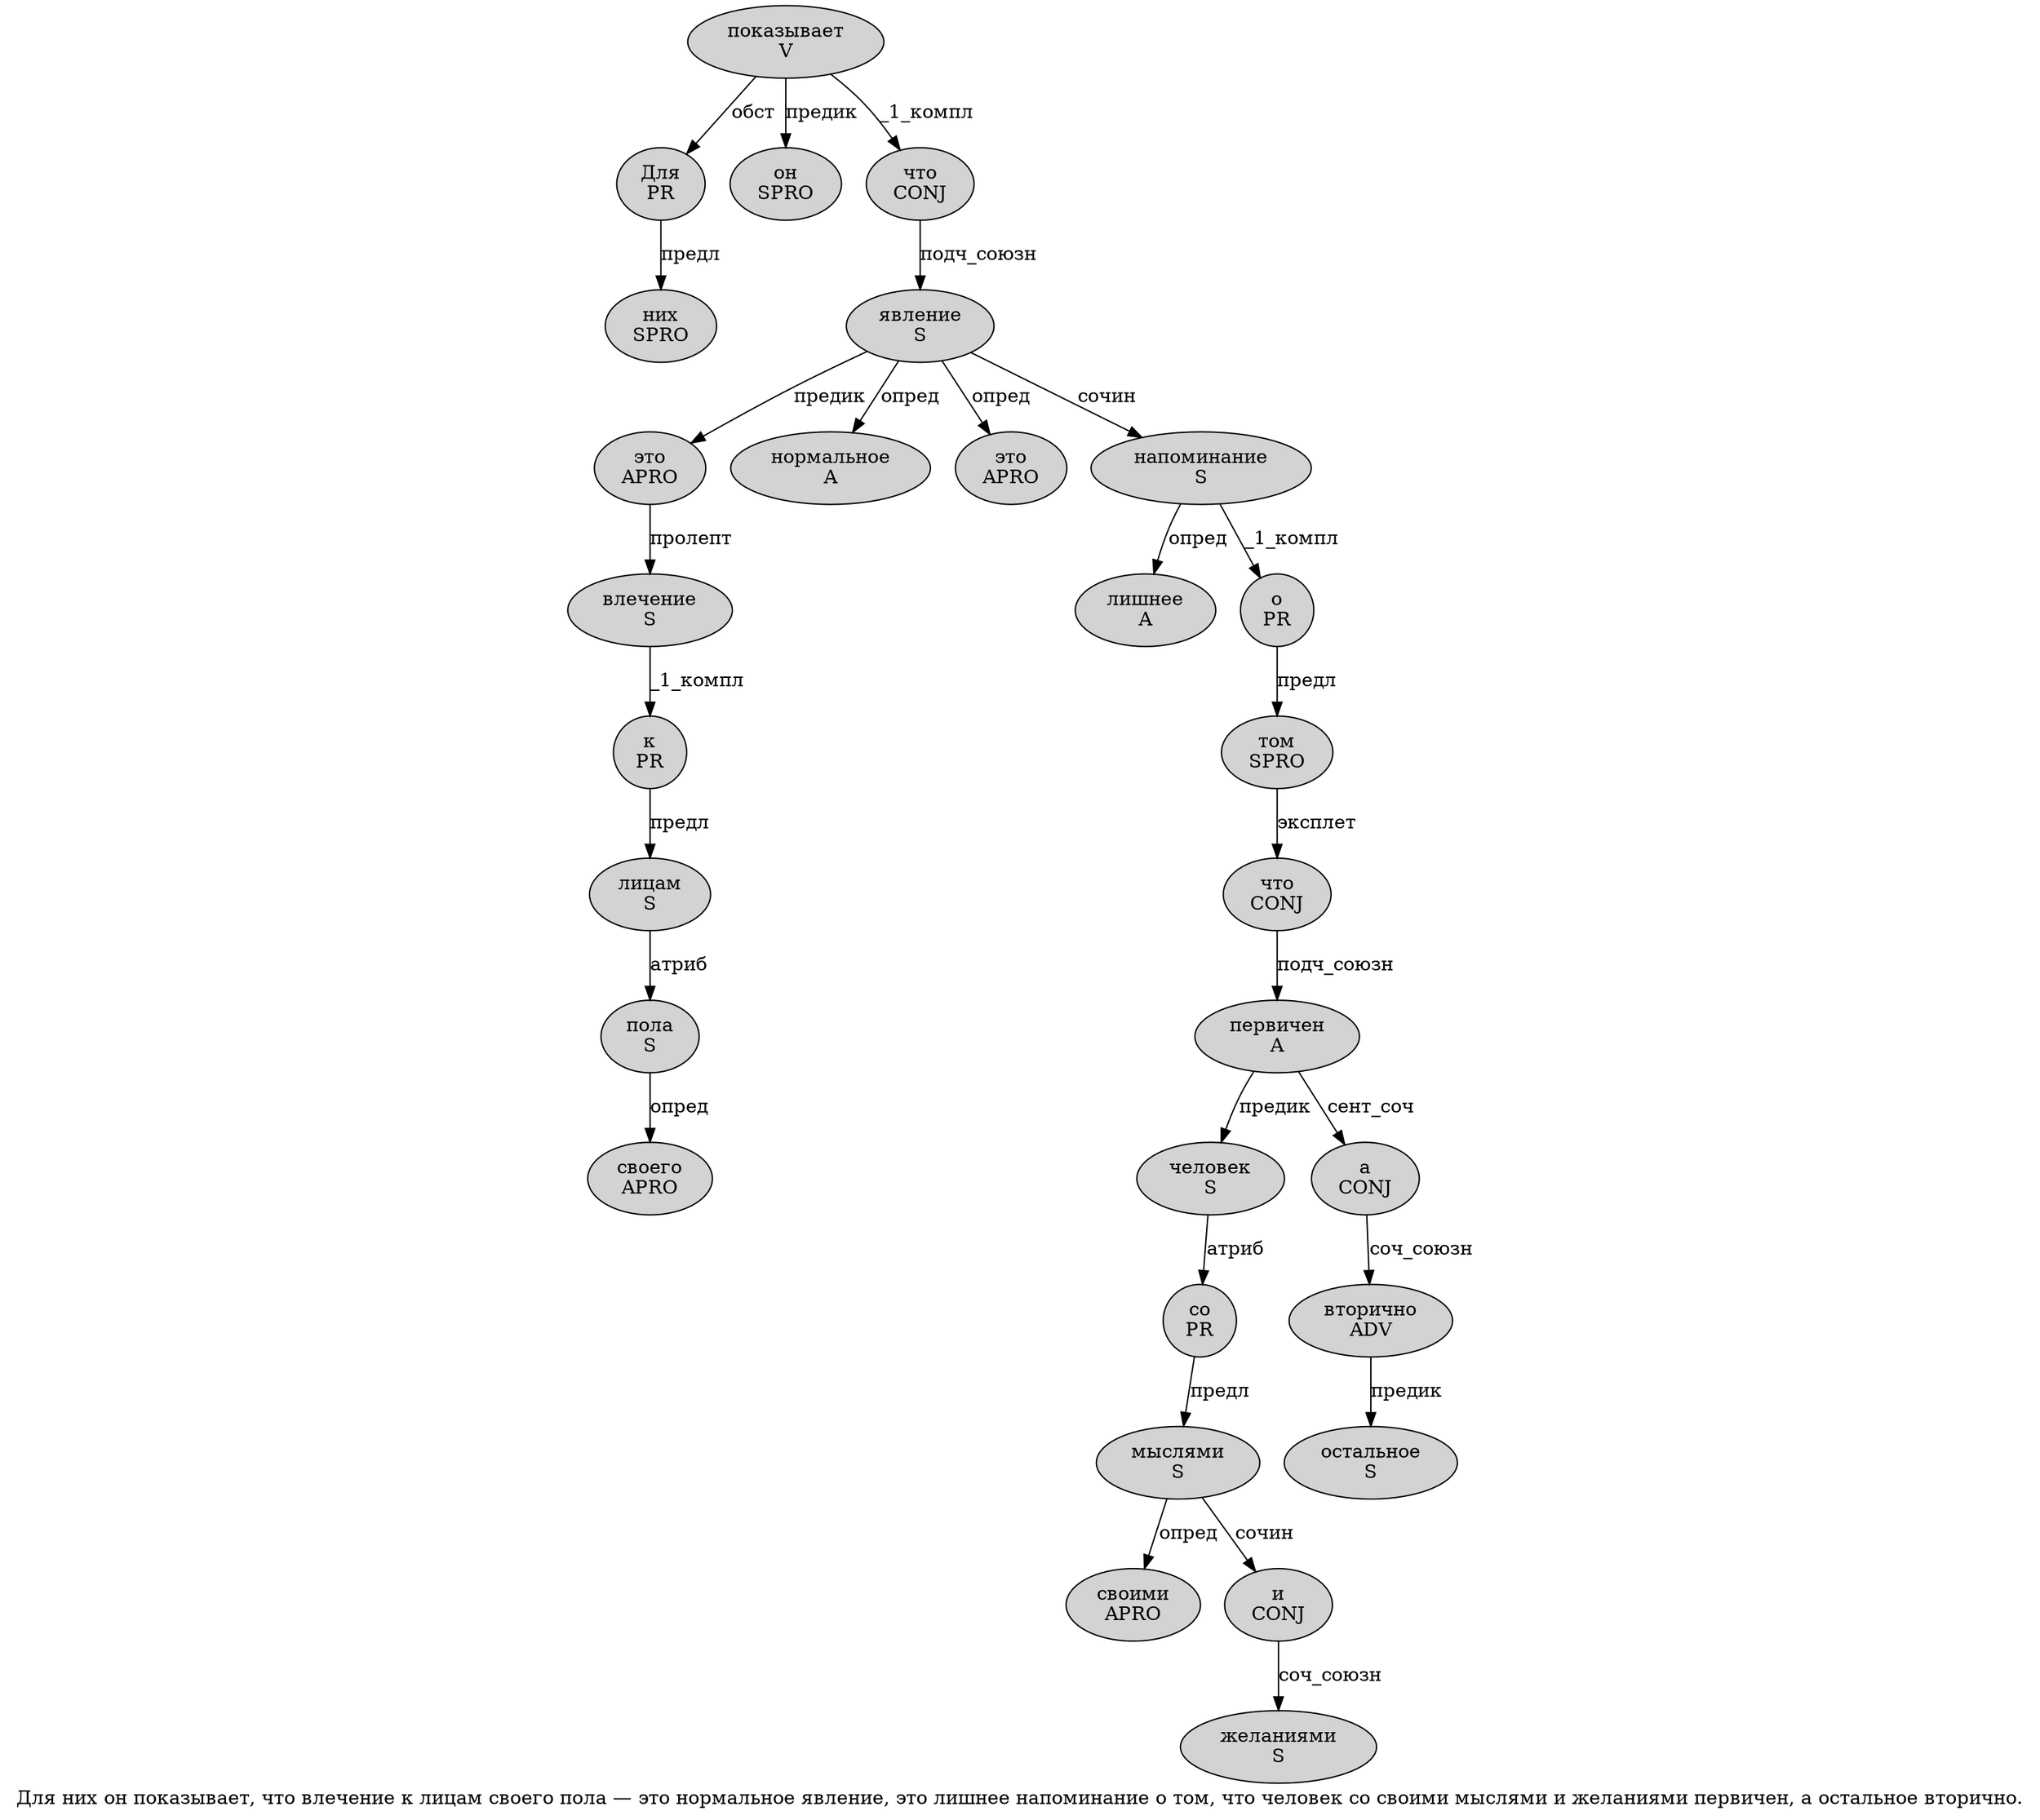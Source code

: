 digraph SENTENCE_4395 {
	graph [label="Для них он показывает, что влечение к лицам своего пола — это нормальное явление, это лишнее напоминание о том, что человек со своими мыслями и желаниями первичен, а остальное вторично."]
	node [style=filled]
		0 [label="Для
PR" color="" fillcolor=lightgray penwidth=1 shape=ellipse]
		1 [label="них
SPRO" color="" fillcolor=lightgray penwidth=1 shape=ellipse]
		2 [label="он
SPRO" color="" fillcolor=lightgray penwidth=1 shape=ellipse]
		3 [label="показывает
V" color="" fillcolor=lightgray penwidth=1 shape=ellipse]
		5 [label="что
CONJ" color="" fillcolor=lightgray penwidth=1 shape=ellipse]
		6 [label="влечение
S" color="" fillcolor=lightgray penwidth=1 shape=ellipse]
		7 [label="к
PR" color="" fillcolor=lightgray penwidth=1 shape=ellipse]
		8 [label="лицам
S" color="" fillcolor=lightgray penwidth=1 shape=ellipse]
		9 [label="своего
APRO" color="" fillcolor=lightgray penwidth=1 shape=ellipse]
		10 [label="пола
S" color="" fillcolor=lightgray penwidth=1 shape=ellipse]
		12 [label="это
APRO" color="" fillcolor=lightgray penwidth=1 shape=ellipse]
		13 [label="нормальное
A" color="" fillcolor=lightgray penwidth=1 shape=ellipse]
		14 [label="явление
S" color="" fillcolor=lightgray penwidth=1 shape=ellipse]
		16 [label="это
APRO" color="" fillcolor=lightgray penwidth=1 shape=ellipse]
		17 [label="лишнее
A" color="" fillcolor=lightgray penwidth=1 shape=ellipse]
		18 [label="напоминание
S" color="" fillcolor=lightgray penwidth=1 shape=ellipse]
		19 [label="о
PR" color="" fillcolor=lightgray penwidth=1 shape=ellipse]
		20 [label="том
SPRO" color="" fillcolor=lightgray penwidth=1 shape=ellipse]
		22 [label="что
CONJ" color="" fillcolor=lightgray penwidth=1 shape=ellipse]
		23 [label="человек
S" color="" fillcolor=lightgray penwidth=1 shape=ellipse]
		24 [label="со
PR" color="" fillcolor=lightgray penwidth=1 shape=ellipse]
		25 [label="своими
APRO" color="" fillcolor=lightgray penwidth=1 shape=ellipse]
		26 [label="мыслями
S" color="" fillcolor=lightgray penwidth=1 shape=ellipse]
		27 [label="и
CONJ" color="" fillcolor=lightgray penwidth=1 shape=ellipse]
		28 [label="желаниями
S" color="" fillcolor=lightgray penwidth=1 shape=ellipse]
		29 [label="первичен
A" color="" fillcolor=lightgray penwidth=1 shape=ellipse]
		31 [label="а
CONJ" color="" fillcolor=lightgray penwidth=1 shape=ellipse]
		32 [label="остальное
S" color="" fillcolor=lightgray penwidth=1 shape=ellipse]
		33 [label="вторично
ADV" color="" fillcolor=lightgray penwidth=1 shape=ellipse]
			22 -> 29 [label="подч_союзн"]
			12 -> 6 [label="пролепт"]
			27 -> 28 [label="соч_союзн"]
			24 -> 26 [label="предл"]
			5 -> 14 [label="подч_союзн"]
			23 -> 24 [label="атриб"]
			6 -> 7 [label="_1_компл"]
			29 -> 23 [label="предик"]
			29 -> 31 [label="сент_соч"]
			19 -> 20 [label="предл"]
			10 -> 9 [label="опред"]
			7 -> 8 [label="предл"]
			18 -> 17 [label="опред"]
			18 -> 19 [label="_1_компл"]
			26 -> 25 [label="опред"]
			26 -> 27 [label="сочин"]
			14 -> 12 [label="предик"]
			14 -> 13 [label="опред"]
			14 -> 16 [label="опред"]
			14 -> 18 [label="сочин"]
			20 -> 22 [label="эксплет"]
			31 -> 33 [label="соч_союзн"]
			33 -> 32 [label="предик"]
			8 -> 10 [label="атриб"]
			3 -> 0 [label="обст"]
			3 -> 2 [label="предик"]
			3 -> 5 [label="_1_компл"]
			0 -> 1 [label="предл"]
}